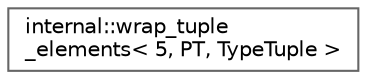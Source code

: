 digraph "类继承关系图"
{
 // LATEX_PDF_SIZE
  bgcolor="transparent";
  edge [fontname=Helvetica,fontsize=10,labelfontname=Helvetica,labelfontsize=10];
  node [fontname=Helvetica,fontsize=10,shape=box,height=0.2,width=0.4];
  rankdir="LR";
  Node0 [id="Node000000",label="internal::wrap_tuple\l_elements\< 5, PT, TypeTuple \>",height=0.2,width=0.4,color="grey40", fillcolor="white", style="filled",URL="$structinternal_1_1wrap__tuple__elements_3_015_00_01_p_t_00_01_type_tuple_01_4.html",tooltip=" "];
}
